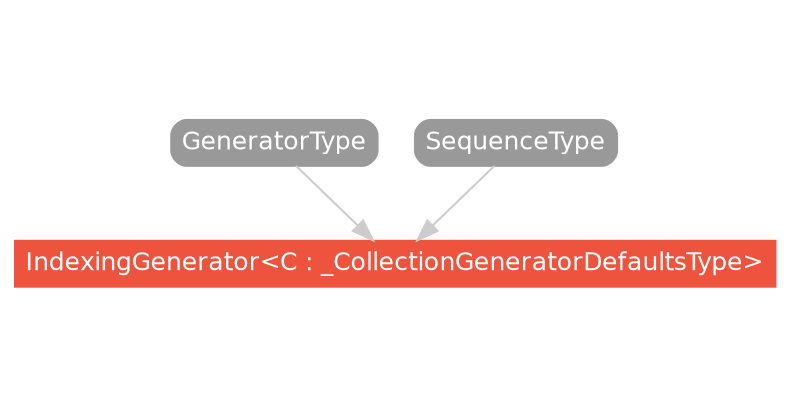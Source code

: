 strict digraph "IndexingGenerator<C : _CollectionGeneratorDefaultsType> - Type Hierarchy - SwiftDoc.org" {
    pad="0.1,0.8"
    node [shape=box, style="filled,rounded", color="#999999", fillcolor="#999999", fontcolor=white, fontname=Helvetica, fontnames="Helvetica,sansserif", fontsize=12, margin="0.07,0.05", height="0.3"]
    edge [color="#cccccc"]
    "GeneratorType" [URL="/protocol/GeneratorType/"]
    "IndexingGenerator<C : _CollectionGeneratorDefaultsType>" [URL="/type/IndexingGenerator/", style="filled", fillcolor="#ee543d", color="#ee543d"]
    "SequenceType" [URL="/protocol/SequenceType/"]    "GeneratorType" -> "IndexingGenerator<C : _CollectionGeneratorDefaultsType>"
    "SequenceType" -> "IndexingGenerator<C : _CollectionGeneratorDefaultsType>"
    subgraph Types {
        rank = max; "IndexingGenerator<C : _CollectionGeneratorDefaultsType>";
    }
}